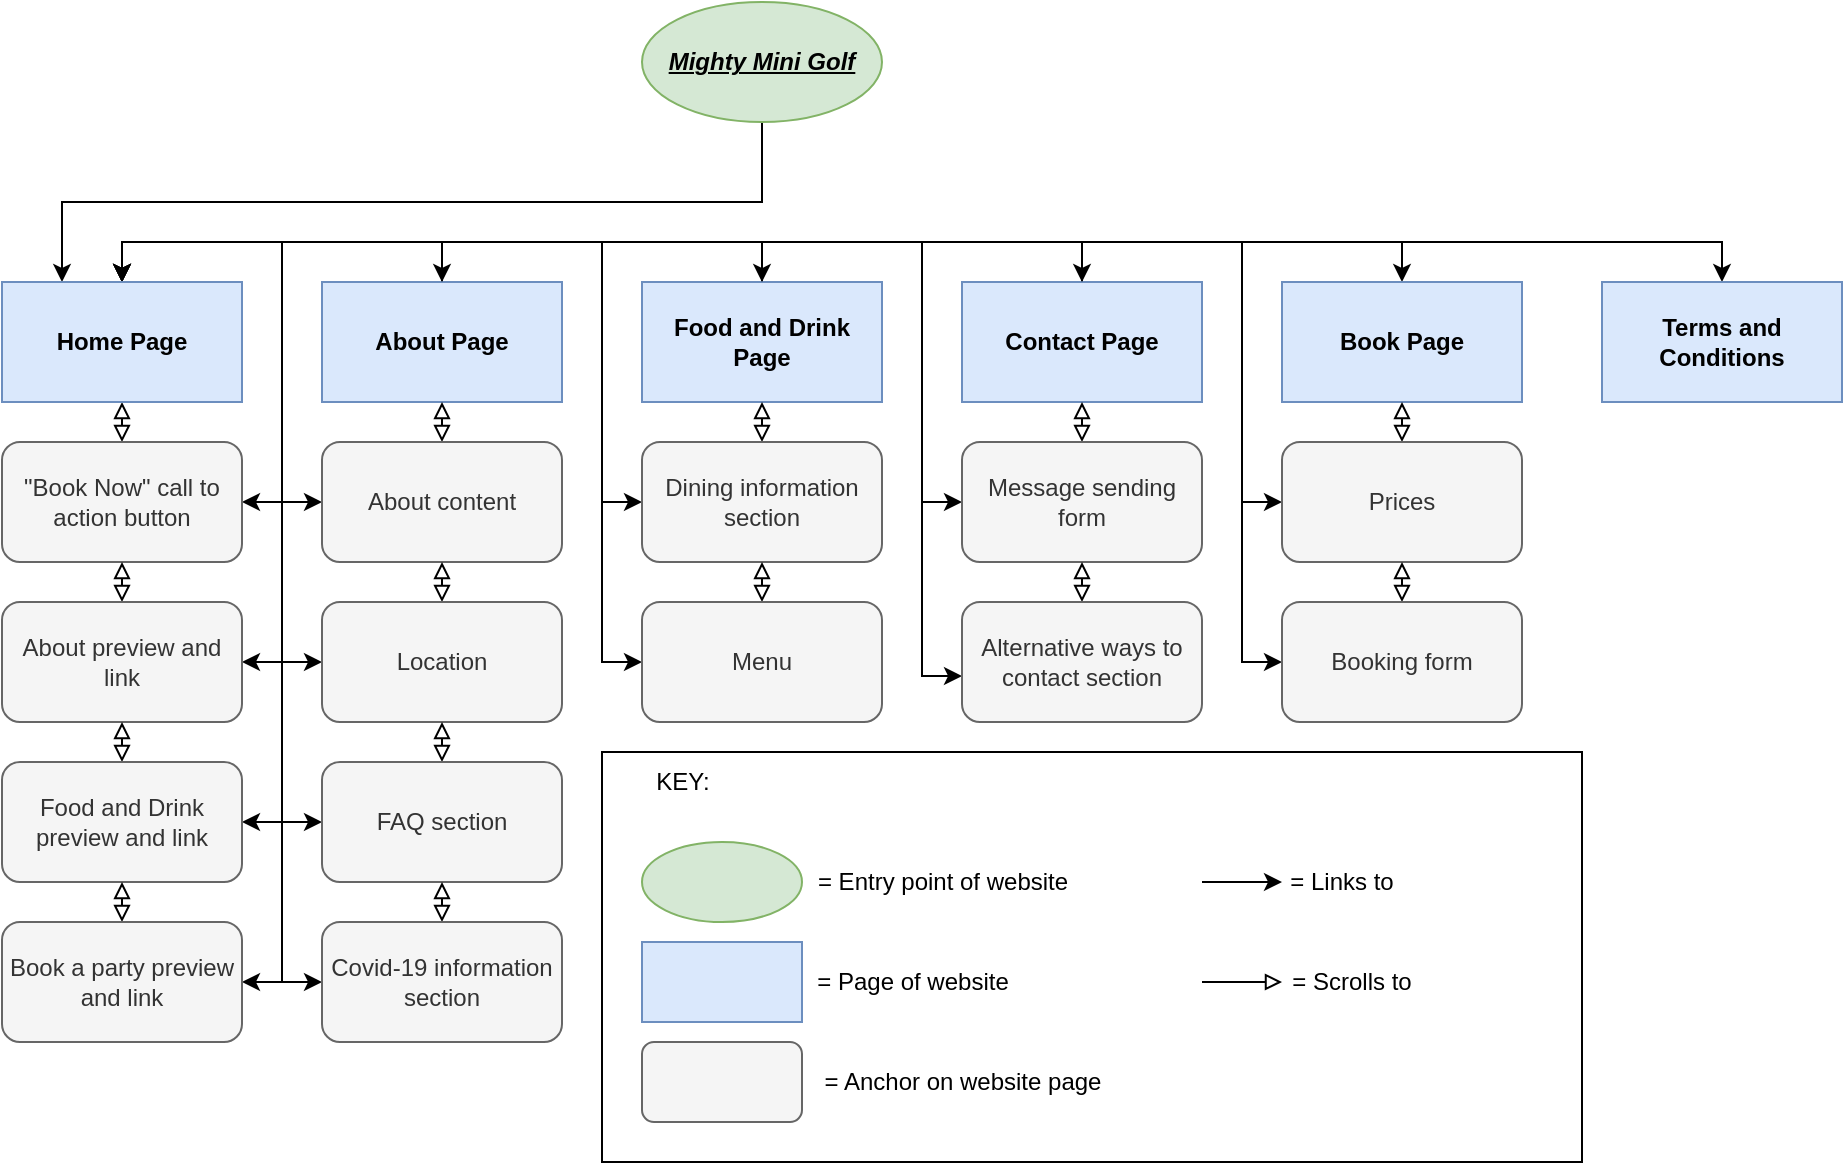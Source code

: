 <mxfile version="18.0.0" type="device"><diagram id="C5RBs43oDa-KdzZeNtuy" name="Page-1"><mxGraphModel dx="299" dy="155" grid="1" gridSize="10" guides="1" tooltips="1" connect="1" arrows="1" fold="1" page="1" pageScale="1" pageWidth="827" pageHeight="1169" math="0" shadow="0"><root><mxCell id="WIyWlLk6GJQsqaUBKTNV-0"/><mxCell id="WIyWlLk6GJQsqaUBKTNV-1" parent="WIyWlLk6GJQsqaUBKTNV-0"/><mxCell id="6Ty2zCG1EtW2ooSYQV5o-13" value="" style="rounded=0;whiteSpace=wrap;html=1;" parent="WIyWlLk6GJQsqaUBKTNV-1" vertex="1"><mxGeometry x="340" y="395" width="490" height="205" as="geometry"/></mxCell><mxCell id="dkNiUltXSG95NsX0MIxw-10" style="edgeStyle=orthogonalEdgeStyle;rounded=0;orthogonalLoop=1;jettySize=auto;html=1;exitX=0.5;exitY=1;exitDx=0;exitDy=0;endArrow=classic;endFill=1;entryX=0.25;entryY=0;entryDx=0;entryDy=0;" parent="WIyWlLk6GJQsqaUBKTNV-1" source="dkNiUltXSG95NsX0MIxw-0" target="dkNiUltXSG95NsX0MIxw-7" edge="1"><mxGeometry relative="1" as="geometry"><mxPoint x="80" y="100" as="targetPoint"/></mxGeometry></mxCell><mxCell id="dkNiUltXSG95NsX0MIxw-0" value="&lt;b&gt;&lt;i&gt;&lt;u&gt;Mighty Mini Golf&lt;/u&gt;&lt;/i&gt;&lt;/b&gt;" style="ellipse;whiteSpace=wrap;html=1;fontFamily=Helvetica;fontSize=12;align=center;strokeColor=#82b366;fillColor=#d5e8d4;" parent="WIyWlLk6GJQsqaUBKTNV-1" vertex="1"><mxGeometry x="360" y="20" width="120" height="60" as="geometry"/></mxCell><mxCell id="yvxZg39a1Ox8ekUYSNqj-14" style="edgeStyle=orthogonalEdgeStyle;rounded=0;orthogonalLoop=1;jettySize=auto;html=1;exitX=0.5;exitY=0;exitDx=0;exitDy=0;entryX=0;entryY=0.5;entryDx=0;entryDy=0;" edge="1" parent="WIyWlLk6GJQsqaUBKTNV-1" source="dkNiUltXSG95NsX0MIxw-2" target="dkNiUltXSG95NsX0MIxw-37"><mxGeometry relative="1" as="geometry"/></mxCell><mxCell id="yvxZg39a1Ox8ekUYSNqj-15" style="edgeStyle=orthogonalEdgeStyle;rounded=0;orthogonalLoop=1;jettySize=auto;html=1;exitX=0.5;exitY=0;exitDx=0;exitDy=0;entryX=0;entryY=0.617;entryDx=0;entryDy=0;entryPerimeter=0;" edge="1" parent="WIyWlLk6GJQsqaUBKTNV-1" source="dkNiUltXSG95NsX0MIxw-2" target="dkNiUltXSG95NsX0MIxw-39"><mxGeometry relative="1" as="geometry"/></mxCell><mxCell id="dkNiUltXSG95NsX0MIxw-2" value="&lt;b&gt;Food and Drink Page&lt;/b&gt;" style="rounded=0;whiteSpace=wrap;html=1;fillColor=#dae8fc;strokeColor=#6c8ebf;" parent="WIyWlLk6GJQsqaUBKTNV-1" vertex="1"><mxGeometry x="360" y="160" width="120" height="60" as="geometry"/></mxCell><mxCell id="yvxZg39a1Ox8ekUYSNqj-11" style="edgeStyle=orthogonalEdgeStyle;rounded=0;orthogonalLoop=1;jettySize=auto;html=1;exitX=0.5;exitY=0;exitDx=0;exitDy=0;entryX=0;entryY=0.5;entryDx=0;entryDy=0;" edge="1" parent="WIyWlLk6GJQsqaUBKTNV-1" source="dkNiUltXSG95NsX0MIxw-5" target="dkNiUltXSG95NsX0MIxw-33"><mxGeometry relative="1" as="geometry"/></mxCell><mxCell id="yvxZg39a1Ox8ekUYSNqj-12" style="edgeStyle=orthogonalEdgeStyle;rounded=0;orthogonalLoop=1;jettySize=auto;html=1;exitX=0.5;exitY=0;exitDx=0;exitDy=0;entryX=0;entryY=0.5;entryDx=0;entryDy=0;" edge="1" parent="WIyWlLk6GJQsqaUBKTNV-1" source="dkNiUltXSG95NsX0MIxw-5" target="dkNiUltXSG95NsX0MIxw-35"><mxGeometry relative="1" as="geometry"/></mxCell><mxCell id="dkNiUltXSG95NsX0MIxw-5" value="&lt;b&gt;About Page&lt;/b&gt;" style="rounded=0;whiteSpace=wrap;html=1;fillColor=#dae8fc;strokeColor=#6c8ebf;" parent="WIyWlLk6GJQsqaUBKTNV-1" vertex="1"><mxGeometry x="200" y="160" width="120" height="60" as="geometry"/></mxCell><mxCell id="yvxZg39a1Ox8ekUYSNqj-17" style="edgeStyle=orthogonalEdgeStyle;rounded=0;orthogonalLoop=1;jettySize=auto;html=1;exitX=0.5;exitY=0;exitDx=0;exitDy=0;entryX=0;entryY=0.5;entryDx=0;entryDy=0;" edge="1" parent="WIyWlLk6GJQsqaUBKTNV-1" source="dkNiUltXSG95NsX0MIxw-6" target="dkNiUltXSG95NsX0MIxw-41"><mxGeometry relative="1" as="geometry"/></mxCell><mxCell id="yvxZg39a1Ox8ekUYSNqj-18" style="edgeStyle=orthogonalEdgeStyle;rounded=0;orthogonalLoop=1;jettySize=auto;html=1;exitX=0.5;exitY=0;exitDx=0;exitDy=0;entryX=0;entryY=0.5;entryDx=0;entryDy=0;" edge="1" parent="WIyWlLk6GJQsqaUBKTNV-1" source="dkNiUltXSG95NsX0MIxw-6" target="dkNiUltXSG95NsX0MIxw-43"><mxGeometry relative="1" as="geometry"/></mxCell><mxCell id="dkNiUltXSG95NsX0MIxw-6" value="&lt;b&gt;Contact Page&lt;/b&gt;" style="rounded=0;whiteSpace=wrap;html=1;fillColor=#dae8fc;strokeColor=#6c8ebf;" parent="WIyWlLk6GJQsqaUBKTNV-1" vertex="1"><mxGeometry x="520" y="160" width="120" height="60" as="geometry"/></mxCell><mxCell id="dkNiUltXSG95NsX0MIxw-14" style="edgeStyle=none;rounded=0;orthogonalLoop=1;jettySize=auto;html=1;exitX=0.5;exitY=1;exitDx=0;exitDy=0;endArrow=block;endFill=0;startArrow=block;startFill=0;" parent="WIyWlLk6GJQsqaUBKTNV-1" source="dkNiUltXSG95NsX0MIxw-7" edge="1"><mxGeometry relative="1" as="geometry"><mxPoint x="100" y="240" as="targetPoint"/></mxGeometry></mxCell><mxCell id="M4iTnS73XVOldkgWXEw8-2" style="edgeStyle=orthogonalEdgeStyle;rounded=0;orthogonalLoop=1;jettySize=auto;html=1;exitX=0.5;exitY=0;exitDx=0;exitDy=0;entryX=0.5;entryY=0;entryDx=0;entryDy=0;startArrow=classic;startFill=1;" parent="WIyWlLk6GJQsqaUBKTNV-1" source="dkNiUltXSG95NsX0MIxw-7" target="dkNiUltXSG95NsX0MIxw-5" edge="1"><mxGeometry relative="1" as="geometry"/></mxCell><mxCell id="M4iTnS73XVOldkgWXEw8-3" style="edgeStyle=orthogonalEdgeStyle;rounded=0;orthogonalLoop=1;jettySize=auto;html=1;exitX=0.5;exitY=0;exitDx=0;exitDy=0;entryX=0.5;entryY=0;entryDx=0;entryDy=0;startArrow=classic;startFill=1;" parent="WIyWlLk6GJQsqaUBKTNV-1" source="dkNiUltXSG95NsX0MIxw-7" target="dkNiUltXSG95NsX0MIxw-2" edge="1"><mxGeometry relative="1" as="geometry"/></mxCell><mxCell id="M4iTnS73XVOldkgWXEw8-4" style="edgeStyle=orthogonalEdgeStyle;rounded=0;orthogonalLoop=1;jettySize=auto;html=1;exitX=0.5;exitY=0;exitDx=0;exitDy=0;entryX=0.5;entryY=0;entryDx=0;entryDy=0;startArrow=classic;startFill=1;" parent="WIyWlLk6GJQsqaUBKTNV-1" source="dkNiUltXSG95NsX0MIxw-7" target="dkNiUltXSG95NsX0MIxw-6" edge="1"><mxGeometry relative="1" as="geometry"/></mxCell><mxCell id="M4iTnS73XVOldkgWXEw8-5" style="edgeStyle=orthogonalEdgeStyle;rounded=0;orthogonalLoop=1;jettySize=auto;html=1;exitX=0.5;exitY=0;exitDx=0;exitDy=0;entryX=0.5;entryY=0;entryDx=0;entryDy=0;startArrow=classic;startFill=1;" parent="WIyWlLk6GJQsqaUBKTNV-1" source="dkNiUltXSG95NsX0MIxw-7" target="dkNiUltXSG95NsX0MIxw-8" edge="1"><mxGeometry relative="1" as="geometry"/></mxCell><mxCell id="M4iTnS73XVOldkgWXEw8-6" style="edgeStyle=orthogonalEdgeStyle;rounded=0;orthogonalLoop=1;jettySize=auto;html=1;exitX=0.5;exitY=0;exitDx=0;exitDy=0;entryX=0.5;entryY=0;entryDx=0;entryDy=0;startArrow=classic;startFill=1;" parent="WIyWlLk6GJQsqaUBKTNV-1" source="dkNiUltXSG95NsX0MIxw-7" target="M4iTnS73XVOldkgWXEw8-0" edge="1"><mxGeometry relative="1" as="geometry"/></mxCell><mxCell id="yvxZg39a1Ox8ekUYSNqj-0" style="edgeStyle=orthogonalEdgeStyle;rounded=0;orthogonalLoop=1;jettySize=auto;html=1;exitX=0.5;exitY=0;exitDx=0;exitDy=0;entryX=0;entryY=0.5;entryDx=0;entryDy=0;" edge="1" parent="WIyWlLk6GJQsqaUBKTNV-1" source="dkNiUltXSG95NsX0MIxw-7" target="dkNiUltXSG95NsX0MIxw-25"><mxGeometry relative="1" as="geometry"/></mxCell><mxCell id="yvxZg39a1Ox8ekUYSNqj-1" style="edgeStyle=orthogonalEdgeStyle;rounded=0;orthogonalLoop=1;jettySize=auto;html=1;exitX=0.5;exitY=0;exitDx=0;exitDy=0;entryX=1;entryY=0.5;entryDx=0;entryDy=0;" edge="1" parent="WIyWlLk6GJQsqaUBKTNV-1" source="dkNiUltXSG95NsX0MIxw-7" target="dkNiUltXSG95NsX0MIxw-15"><mxGeometry relative="1" as="geometry"/></mxCell><mxCell id="yvxZg39a1Ox8ekUYSNqj-2" style="edgeStyle=orthogonalEdgeStyle;rounded=0;orthogonalLoop=1;jettySize=auto;html=1;exitX=0.5;exitY=0;exitDx=0;exitDy=0;entryX=1;entryY=0.5;entryDx=0;entryDy=0;" edge="1" parent="WIyWlLk6GJQsqaUBKTNV-1" source="dkNiUltXSG95NsX0MIxw-7" target="dkNiUltXSG95NsX0MIxw-18"><mxGeometry relative="1" as="geometry"/></mxCell><mxCell id="yvxZg39a1Ox8ekUYSNqj-3" style="edgeStyle=orthogonalEdgeStyle;rounded=0;orthogonalLoop=1;jettySize=auto;html=1;exitX=0.5;exitY=0;exitDx=0;exitDy=0;entryX=0;entryY=0.5;entryDx=0;entryDy=0;" edge="1" parent="WIyWlLk6GJQsqaUBKTNV-1" source="dkNiUltXSG95NsX0MIxw-7" target="dkNiUltXSG95NsX0MIxw-27"><mxGeometry relative="1" as="geometry"/></mxCell><mxCell id="yvxZg39a1Ox8ekUYSNqj-4" style="edgeStyle=orthogonalEdgeStyle;rounded=0;orthogonalLoop=1;jettySize=auto;html=1;exitX=0.5;exitY=0;exitDx=0;exitDy=0;entryX=1;entryY=0.5;entryDx=0;entryDy=0;" edge="1" parent="WIyWlLk6GJQsqaUBKTNV-1" source="dkNiUltXSG95NsX0MIxw-7" target="dkNiUltXSG95NsX0MIxw-20"><mxGeometry relative="1" as="geometry"/></mxCell><mxCell id="yvxZg39a1Ox8ekUYSNqj-5" style="edgeStyle=orthogonalEdgeStyle;rounded=0;orthogonalLoop=1;jettySize=auto;html=1;exitX=0.5;exitY=0;exitDx=0;exitDy=0;entryX=0;entryY=0.5;entryDx=0;entryDy=0;" edge="1" parent="WIyWlLk6GJQsqaUBKTNV-1" source="dkNiUltXSG95NsX0MIxw-7" target="dkNiUltXSG95NsX0MIxw-29"><mxGeometry relative="1" as="geometry"/></mxCell><mxCell id="yvxZg39a1Ox8ekUYSNqj-6" style="edgeStyle=orthogonalEdgeStyle;rounded=0;orthogonalLoop=1;jettySize=auto;html=1;exitX=0.5;exitY=0;exitDx=0;exitDy=0;entryX=0;entryY=0.5;entryDx=0;entryDy=0;" edge="1" parent="WIyWlLk6GJQsqaUBKTNV-1" source="dkNiUltXSG95NsX0MIxw-7" target="dkNiUltXSG95NsX0MIxw-31"><mxGeometry relative="1" as="geometry"/></mxCell><mxCell id="yvxZg39a1Ox8ekUYSNqj-8" style="edgeStyle=orthogonalEdgeStyle;rounded=0;orthogonalLoop=1;jettySize=auto;html=1;exitX=0.5;exitY=0;exitDx=0;exitDy=0;entryX=1;entryY=0.5;entryDx=0;entryDy=0;" edge="1" parent="WIyWlLk6GJQsqaUBKTNV-1" source="dkNiUltXSG95NsX0MIxw-7" target="dkNiUltXSG95NsX0MIxw-22"><mxGeometry relative="1" as="geometry"/></mxCell><mxCell id="dkNiUltXSG95NsX0MIxw-7" value="&lt;b&gt;Home Page&lt;/b&gt;" style="rounded=0;whiteSpace=wrap;html=1;fillColor=#dae8fc;strokeColor=#6c8ebf;" parent="WIyWlLk6GJQsqaUBKTNV-1" vertex="1"><mxGeometry x="40" y="160" width="120" height="60" as="geometry"/></mxCell><mxCell id="dkNiUltXSG95NsX0MIxw-8" value="&lt;b&gt;Book Page&lt;/b&gt;" style="rounded=0;whiteSpace=wrap;html=1;fillColor=#dae8fc;strokeColor=#6c8ebf;" parent="WIyWlLk6GJQsqaUBKTNV-1" vertex="1"><mxGeometry x="680" y="160" width="120" height="60" as="geometry"/></mxCell><mxCell id="dkNiUltXSG95NsX0MIxw-15" value="&quot;Book Now&quot; call to action button" style="rounded=1;whiteSpace=wrap;html=1;fillColor=#f5f5f5;strokeColor=#666666;fontColor=#333333;" parent="WIyWlLk6GJQsqaUBKTNV-1" vertex="1"><mxGeometry x="40" y="240" width="120" height="60" as="geometry"/></mxCell><mxCell id="dkNiUltXSG95NsX0MIxw-17" style="edgeStyle=none;rounded=0;orthogonalLoop=1;jettySize=auto;html=1;exitX=0.5;exitY=1;exitDx=0;exitDy=0;endArrow=block;endFill=0;startArrow=block;startFill=0;" parent="WIyWlLk6GJQsqaUBKTNV-1" edge="1"><mxGeometry relative="1" as="geometry"><mxPoint x="100" y="320" as="targetPoint"/><mxPoint x="100" y="300" as="sourcePoint"/></mxGeometry></mxCell><mxCell id="dkNiUltXSG95NsX0MIxw-18" value="About preview and link" style="rounded=1;whiteSpace=wrap;html=1;fillColor=#f5f5f5;strokeColor=#666666;fontColor=#333333;" parent="WIyWlLk6GJQsqaUBKTNV-1" vertex="1"><mxGeometry x="40" y="320" width="120" height="60" as="geometry"/></mxCell><mxCell id="dkNiUltXSG95NsX0MIxw-19" style="edgeStyle=none;rounded=0;orthogonalLoop=1;jettySize=auto;html=1;exitX=0.5;exitY=1;exitDx=0;exitDy=0;endArrow=block;endFill=0;startArrow=block;startFill=0;" parent="WIyWlLk6GJQsqaUBKTNV-1" edge="1"><mxGeometry relative="1" as="geometry"><mxPoint x="100" y="400" as="targetPoint"/><mxPoint x="100" y="380" as="sourcePoint"/></mxGeometry></mxCell><mxCell id="dkNiUltXSG95NsX0MIxw-20" value="Food and Drink preview and link" style="rounded=1;whiteSpace=wrap;html=1;fillColor=#f5f5f5;strokeColor=#666666;fontColor=#333333;" parent="WIyWlLk6GJQsqaUBKTNV-1" vertex="1"><mxGeometry x="40" y="400" width="120" height="60" as="geometry"/></mxCell><mxCell id="dkNiUltXSG95NsX0MIxw-21" style="edgeStyle=none;rounded=0;orthogonalLoop=1;jettySize=auto;html=1;exitX=0.5;exitY=1;exitDx=0;exitDy=0;endArrow=block;endFill=0;startArrow=block;startFill=0;" parent="WIyWlLk6GJQsqaUBKTNV-1" edge="1"><mxGeometry relative="1" as="geometry"><mxPoint x="100" y="480" as="targetPoint"/><mxPoint x="100" y="460" as="sourcePoint"/></mxGeometry></mxCell><mxCell id="dkNiUltXSG95NsX0MIxw-22" value="Book a party preview and link" style="rounded=1;whiteSpace=wrap;html=1;fillColor=#f5f5f5;strokeColor=#666666;fontColor=#333333;" parent="WIyWlLk6GJQsqaUBKTNV-1" vertex="1"><mxGeometry x="40" y="480" width="120" height="60" as="geometry"/></mxCell><mxCell id="dkNiUltXSG95NsX0MIxw-24" style="edgeStyle=none;rounded=0;orthogonalLoop=1;jettySize=auto;html=1;exitX=0.5;exitY=1;exitDx=0;exitDy=0;endArrow=block;endFill=0;startArrow=block;startFill=0;" parent="WIyWlLk6GJQsqaUBKTNV-1" edge="1"><mxGeometry relative="1" as="geometry"><mxPoint x="260" y="240" as="targetPoint"/><mxPoint x="260" y="220" as="sourcePoint"/></mxGeometry></mxCell><mxCell id="dkNiUltXSG95NsX0MIxw-25" value="About content" style="rounded=1;whiteSpace=wrap;html=1;fillColor=#f5f5f5;strokeColor=#666666;fontColor=#333333;" parent="WIyWlLk6GJQsqaUBKTNV-1" vertex="1"><mxGeometry x="200" y="240" width="120" height="60" as="geometry"/></mxCell><mxCell id="dkNiUltXSG95NsX0MIxw-26" style="edgeStyle=none;rounded=0;orthogonalLoop=1;jettySize=auto;html=1;exitX=0.5;exitY=1;exitDx=0;exitDy=0;endArrow=block;endFill=0;startArrow=block;startFill=0;" parent="WIyWlLk6GJQsqaUBKTNV-1" edge="1"><mxGeometry relative="1" as="geometry"><mxPoint x="260" y="320" as="targetPoint"/><mxPoint x="260" y="300" as="sourcePoint"/></mxGeometry></mxCell><mxCell id="dkNiUltXSG95NsX0MIxw-27" value="Location" style="rounded=1;whiteSpace=wrap;html=1;fillColor=#f5f5f5;strokeColor=#666666;fontColor=#333333;" parent="WIyWlLk6GJQsqaUBKTNV-1" vertex="1"><mxGeometry x="200" y="320" width="120" height="60" as="geometry"/></mxCell><mxCell id="dkNiUltXSG95NsX0MIxw-28" style="edgeStyle=none;rounded=0;orthogonalLoop=1;jettySize=auto;html=1;exitX=0.5;exitY=1;exitDx=0;exitDy=0;endArrow=block;endFill=0;startArrow=block;startFill=0;" parent="WIyWlLk6GJQsqaUBKTNV-1" edge="1"><mxGeometry relative="1" as="geometry"><mxPoint x="260" y="400" as="targetPoint"/><mxPoint x="260" y="380" as="sourcePoint"/></mxGeometry></mxCell><mxCell id="dkNiUltXSG95NsX0MIxw-29" value="FAQ section" style="rounded=1;whiteSpace=wrap;html=1;fillColor=#f5f5f5;strokeColor=#666666;fontColor=#333333;" parent="WIyWlLk6GJQsqaUBKTNV-1" vertex="1"><mxGeometry x="200" y="400" width="120" height="60" as="geometry"/></mxCell><mxCell id="dkNiUltXSG95NsX0MIxw-30" style="edgeStyle=none;rounded=0;orthogonalLoop=1;jettySize=auto;html=1;exitX=0.5;exitY=1;exitDx=0;exitDy=0;endArrow=block;endFill=0;startArrow=block;startFill=0;" parent="WIyWlLk6GJQsqaUBKTNV-1" edge="1"><mxGeometry relative="1" as="geometry"><mxPoint x="260" y="480" as="targetPoint"/><mxPoint x="260" y="460" as="sourcePoint"/></mxGeometry></mxCell><mxCell id="dkNiUltXSG95NsX0MIxw-31" value="Covid-19 information section" style="rounded=1;whiteSpace=wrap;html=1;fillColor=#f5f5f5;strokeColor=#666666;fontColor=#333333;" parent="WIyWlLk6GJQsqaUBKTNV-1" vertex="1"><mxGeometry x="200" y="480" width="120" height="60" as="geometry"/></mxCell><mxCell id="dkNiUltXSG95NsX0MIxw-32" style="edgeStyle=none;rounded=0;orthogonalLoop=1;jettySize=auto;html=1;exitX=0.5;exitY=1;exitDx=0;exitDy=0;endArrow=block;endFill=0;startArrow=block;startFill=0;" parent="WIyWlLk6GJQsqaUBKTNV-1" edge="1"><mxGeometry relative="1" as="geometry"><mxPoint x="420" y="240" as="targetPoint"/><mxPoint x="420" y="220" as="sourcePoint"/></mxGeometry></mxCell><mxCell id="dkNiUltXSG95NsX0MIxw-33" value="Dining information section" style="rounded=1;whiteSpace=wrap;html=1;fillColor=#f5f5f5;strokeColor=#666666;fontColor=#333333;" parent="WIyWlLk6GJQsqaUBKTNV-1" vertex="1"><mxGeometry x="360" y="240" width="120" height="60" as="geometry"/></mxCell><mxCell id="dkNiUltXSG95NsX0MIxw-34" style="edgeStyle=none;rounded=0;orthogonalLoop=1;jettySize=auto;html=1;exitX=0.5;exitY=1;exitDx=0;exitDy=0;endArrow=block;endFill=0;startArrow=block;startFill=0;" parent="WIyWlLk6GJQsqaUBKTNV-1" edge="1"><mxGeometry relative="1" as="geometry"><mxPoint x="420" y="320" as="targetPoint"/><mxPoint x="420" y="300" as="sourcePoint"/></mxGeometry></mxCell><mxCell id="dkNiUltXSG95NsX0MIxw-35" value="Menu" style="rounded=1;whiteSpace=wrap;html=1;fillColor=#f5f5f5;strokeColor=#666666;fontColor=#333333;" parent="WIyWlLk6GJQsqaUBKTNV-1" vertex="1"><mxGeometry x="360" y="320" width="120" height="60" as="geometry"/></mxCell><mxCell id="dkNiUltXSG95NsX0MIxw-36" style="edgeStyle=none;rounded=0;orthogonalLoop=1;jettySize=auto;html=1;exitX=0.5;exitY=1;exitDx=0;exitDy=0;endArrow=block;endFill=0;startArrow=block;startFill=0;" parent="WIyWlLk6GJQsqaUBKTNV-1" edge="1"><mxGeometry relative="1" as="geometry"><mxPoint x="580" y="240" as="targetPoint"/><mxPoint x="580" y="220" as="sourcePoint"/></mxGeometry></mxCell><mxCell id="dkNiUltXSG95NsX0MIxw-37" value="Message sending form" style="rounded=1;whiteSpace=wrap;html=1;fillColor=#f5f5f5;strokeColor=#666666;fontColor=#333333;" parent="WIyWlLk6GJQsqaUBKTNV-1" vertex="1"><mxGeometry x="520" y="240" width="120" height="60" as="geometry"/></mxCell><mxCell id="dkNiUltXSG95NsX0MIxw-38" style="edgeStyle=none;rounded=0;orthogonalLoop=1;jettySize=auto;html=1;exitX=0.5;exitY=1;exitDx=0;exitDy=0;endArrow=block;endFill=0;startArrow=block;startFill=0;" parent="WIyWlLk6GJQsqaUBKTNV-1" edge="1"><mxGeometry relative="1" as="geometry"><mxPoint x="580" y="320" as="targetPoint"/><mxPoint x="580" y="300" as="sourcePoint"/></mxGeometry></mxCell><mxCell id="dkNiUltXSG95NsX0MIxw-39" value="Alternative ways to contact section" style="rounded=1;whiteSpace=wrap;html=1;fillColor=#f5f5f5;strokeColor=#666666;fontColor=#333333;" parent="WIyWlLk6GJQsqaUBKTNV-1" vertex="1"><mxGeometry x="520" y="320" width="120" height="60" as="geometry"/></mxCell><mxCell id="dkNiUltXSG95NsX0MIxw-40" style="edgeStyle=none;rounded=0;orthogonalLoop=1;jettySize=auto;html=1;exitX=0.5;exitY=1;exitDx=0;exitDy=0;endArrow=block;endFill=0;startArrow=block;startFill=0;" parent="WIyWlLk6GJQsqaUBKTNV-1" edge="1"><mxGeometry relative="1" as="geometry"><mxPoint x="740" y="240" as="targetPoint"/><mxPoint x="740" y="220" as="sourcePoint"/></mxGeometry></mxCell><mxCell id="dkNiUltXSG95NsX0MIxw-41" value="Prices" style="rounded=1;whiteSpace=wrap;html=1;fillColor=#f5f5f5;strokeColor=#666666;fontColor=#333333;" parent="WIyWlLk6GJQsqaUBKTNV-1" vertex="1"><mxGeometry x="680" y="240" width="120" height="60" as="geometry"/></mxCell><mxCell id="dkNiUltXSG95NsX0MIxw-42" style="edgeStyle=none;rounded=0;orthogonalLoop=1;jettySize=auto;html=1;exitX=0.5;exitY=1;exitDx=0;exitDy=0;endArrow=block;endFill=0;startArrow=block;startFill=0;" parent="WIyWlLk6GJQsqaUBKTNV-1" edge="1"><mxGeometry relative="1" as="geometry"><mxPoint x="740" y="320" as="targetPoint"/><mxPoint x="740" y="300" as="sourcePoint"/></mxGeometry></mxCell><mxCell id="dkNiUltXSG95NsX0MIxw-43" value="Booking form" style="rounded=1;whiteSpace=wrap;html=1;fillColor=#f5f5f5;strokeColor=#666666;fontColor=#333333;" parent="WIyWlLk6GJQsqaUBKTNV-1" vertex="1"><mxGeometry x="680" y="320" width="120" height="60" as="geometry"/></mxCell><mxCell id="6Ty2zCG1EtW2ooSYQV5o-2" value="KEY:" style="text;html=1;align=center;verticalAlign=middle;resizable=0;points=[];autosize=1;" parent="WIyWlLk6GJQsqaUBKTNV-1" vertex="1"><mxGeometry x="360" y="400" width="40" height="20" as="geometry"/></mxCell><mxCell id="6Ty2zCG1EtW2ooSYQV5o-3" value="" style="ellipse;whiteSpace=wrap;html=1;fontFamily=Helvetica;fontSize=12;align=center;strokeColor=#82b366;fillColor=#d5e8d4;" parent="WIyWlLk6GJQsqaUBKTNV-1" vertex="1"><mxGeometry x="360" y="440" width="80" height="40" as="geometry"/></mxCell><mxCell id="6Ty2zCG1EtW2ooSYQV5o-8" value="= Entry point of website" style="text;html=1;align=center;verticalAlign=middle;resizable=0;points=[];autosize=1;" parent="WIyWlLk6GJQsqaUBKTNV-1" vertex="1"><mxGeometry x="440" y="450" width="140" height="20" as="geometry"/></mxCell><mxCell id="6Ty2zCG1EtW2ooSYQV5o-9" value="" style="rounded=0;whiteSpace=wrap;html=1;fillColor=#dae8fc;strokeColor=#6c8ebf;" parent="WIyWlLk6GJQsqaUBKTNV-1" vertex="1"><mxGeometry x="360" y="490" width="80" height="40" as="geometry"/></mxCell><mxCell id="6Ty2zCG1EtW2ooSYQV5o-10" value="= Page of website" style="text;html=1;align=center;verticalAlign=middle;resizable=0;points=[];autosize=1;" parent="WIyWlLk6GJQsqaUBKTNV-1" vertex="1"><mxGeometry x="440" y="500" width="110" height="20" as="geometry"/></mxCell><mxCell id="6Ty2zCG1EtW2ooSYQV5o-11" value="" style="rounded=1;whiteSpace=wrap;html=1;fillColor=#f5f5f5;strokeColor=#666666;fontColor=#333333;" parent="WIyWlLk6GJQsqaUBKTNV-1" vertex="1"><mxGeometry x="360" y="540" width="80" height="40" as="geometry"/></mxCell><mxCell id="6Ty2zCG1EtW2ooSYQV5o-12" value="= Anchor on website page" style="text;html=1;align=center;verticalAlign=middle;resizable=0;points=[];autosize=1;" parent="WIyWlLk6GJQsqaUBKTNV-1" vertex="1"><mxGeometry x="445" y="550" width="150" height="20" as="geometry"/></mxCell><mxCell id="M4iTnS73XVOldkgWXEw8-0" value="&lt;b&gt;Terms and Conditions&lt;/b&gt;" style="rounded=0;whiteSpace=wrap;html=1;fillColor=#dae8fc;strokeColor=#6c8ebf;" parent="WIyWlLk6GJQsqaUBKTNV-1" vertex="1"><mxGeometry x="840" y="160" width="120" height="60" as="geometry"/></mxCell><mxCell id="yvxZg39a1Ox8ekUYSNqj-23" value="" style="endArrow=classic;html=1;rounded=0;" edge="1" parent="WIyWlLk6GJQsqaUBKTNV-1" target="yvxZg39a1Ox8ekUYSNqj-24"><mxGeometry width="50" height="50" relative="1" as="geometry"><mxPoint x="640" y="460" as="sourcePoint"/><mxPoint x="700" y="460" as="targetPoint"/></mxGeometry></mxCell><mxCell id="yvxZg39a1Ox8ekUYSNqj-24" value="= Links to" style="text;html=1;strokeColor=none;fillColor=none;align=center;verticalAlign=middle;whiteSpace=wrap;rounded=0;" vertex="1" parent="WIyWlLk6GJQsqaUBKTNV-1"><mxGeometry x="680" y="445" width="60" height="30" as="geometry"/></mxCell><mxCell id="yvxZg39a1Ox8ekUYSNqj-25" value="" style="endArrow=block;html=1;rounded=0;endFill=0;" edge="1" parent="WIyWlLk6GJQsqaUBKTNV-1" target="yvxZg39a1Ox8ekUYSNqj-26"><mxGeometry width="50" height="50" relative="1" as="geometry"><mxPoint x="640" y="510" as="sourcePoint"/><mxPoint x="700" y="510" as="targetPoint"/></mxGeometry></mxCell><mxCell id="yvxZg39a1Ox8ekUYSNqj-26" value="= Scrolls to" style="text;html=1;strokeColor=none;fillColor=none;align=center;verticalAlign=middle;whiteSpace=wrap;rounded=0;" vertex="1" parent="WIyWlLk6GJQsqaUBKTNV-1"><mxGeometry x="680" y="495" width="70" height="30" as="geometry"/></mxCell></root></mxGraphModel></diagram></mxfile>